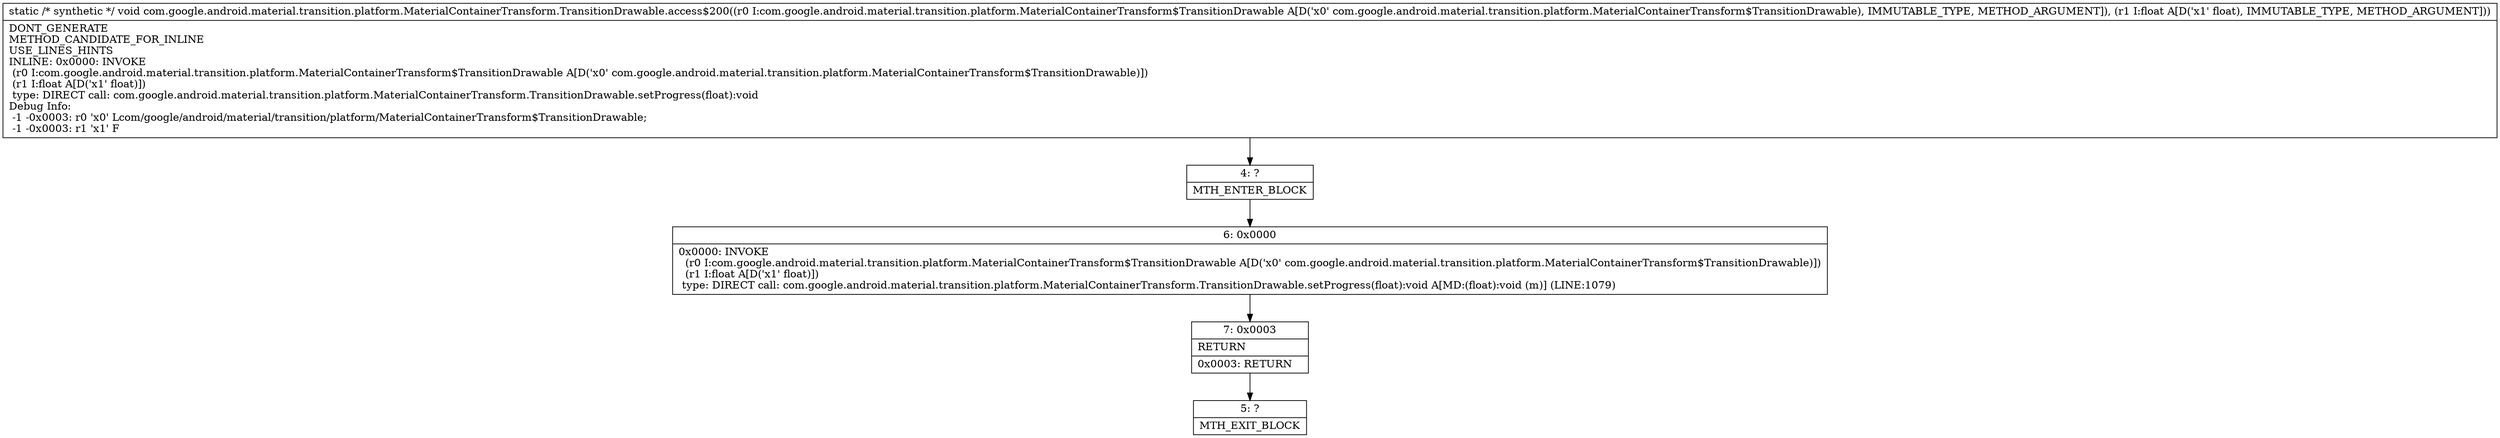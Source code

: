digraph "CFG forcom.google.android.material.transition.platform.MaterialContainerTransform.TransitionDrawable.access$200(Lcom\/google\/android\/material\/transition\/platform\/MaterialContainerTransform$TransitionDrawable;F)V" {
Node_4 [shape=record,label="{4\:\ ?|MTH_ENTER_BLOCK\l}"];
Node_6 [shape=record,label="{6\:\ 0x0000|0x0000: INVOKE  \l  (r0 I:com.google.android.material.transition.platform.MaterialContainerTransform$TransitionDrawable A[D('x0' com.google.android.material.transition.platform.MaterialContainerTransform$TransitionDrawable)])\l  (r1 I:float A[D('x1' float)])\l type: DIRECT call: com.google.android.material.transition.platform.MaterialContainerTransform.TransitionDrawable.setProgress(float):void A[MD:(float):void (m)] (LINE:1079)\l}"];
Node_7 [shape=record,label="{7\:\ 0x0003|RETURN\l|0x0003: RETURN   \l}"];
Node_5 [shape=record,label="{5\:\ ?|MTH_EXIT_BLOCK\l}"];
MethodNode[shape=record,label="{static \/* synthetic *\/ void com.google.android.material.transition.platform.MaterialContainerTransform.TransitionDrawable.access$200((r0 I:com.google.android.material.transition.platform.MaterialContainerTransform$TransitionDrawable A[D('x0' com.google.android.material.transition.platform.MaterialContainerTransform$TransitionDrawable), IMMUTABLE_TYPE, METHOD_ARGUMENT]), (r1 I:float A[D('x1' float), IMMUTABLE_TYPE, METHOD_ARGUMENT]))  | DONT_GENERATE\lMETHOD_CANDIDATE_FOR_INLINE\lUSE_LINES_HINTS\lINLINE: 0x0000: INVOKE  \l  (r0 I:com.google.android.material.transition.platform.MaterialContainerTransform$TransitionDrawable A[D('x0' com.google.android.material.transition.platform.MaterialContainerTransform$TransitionDrawable)])\l  (r1 I:float A[D('x1' float)])\l type: DIRECT call: com.google.android.material.transition.platform.MaterialContainerTransform.TransitionDrawable.setProgress(float):void\lDebug Info:\l  \-1 \-0x0003: r0 'x0' Lcom\/google\/android\/material\/transition\/platform\/MaterialContainerTransform$TransitionDrawable;\l  \-1 \-0x0003: r1 'x1' F\l}"];
MethodNode -> Node_4;Node_4 -> Node_6;
Node_6 -> Node_7;
Node_7 -> Node_5;
}

